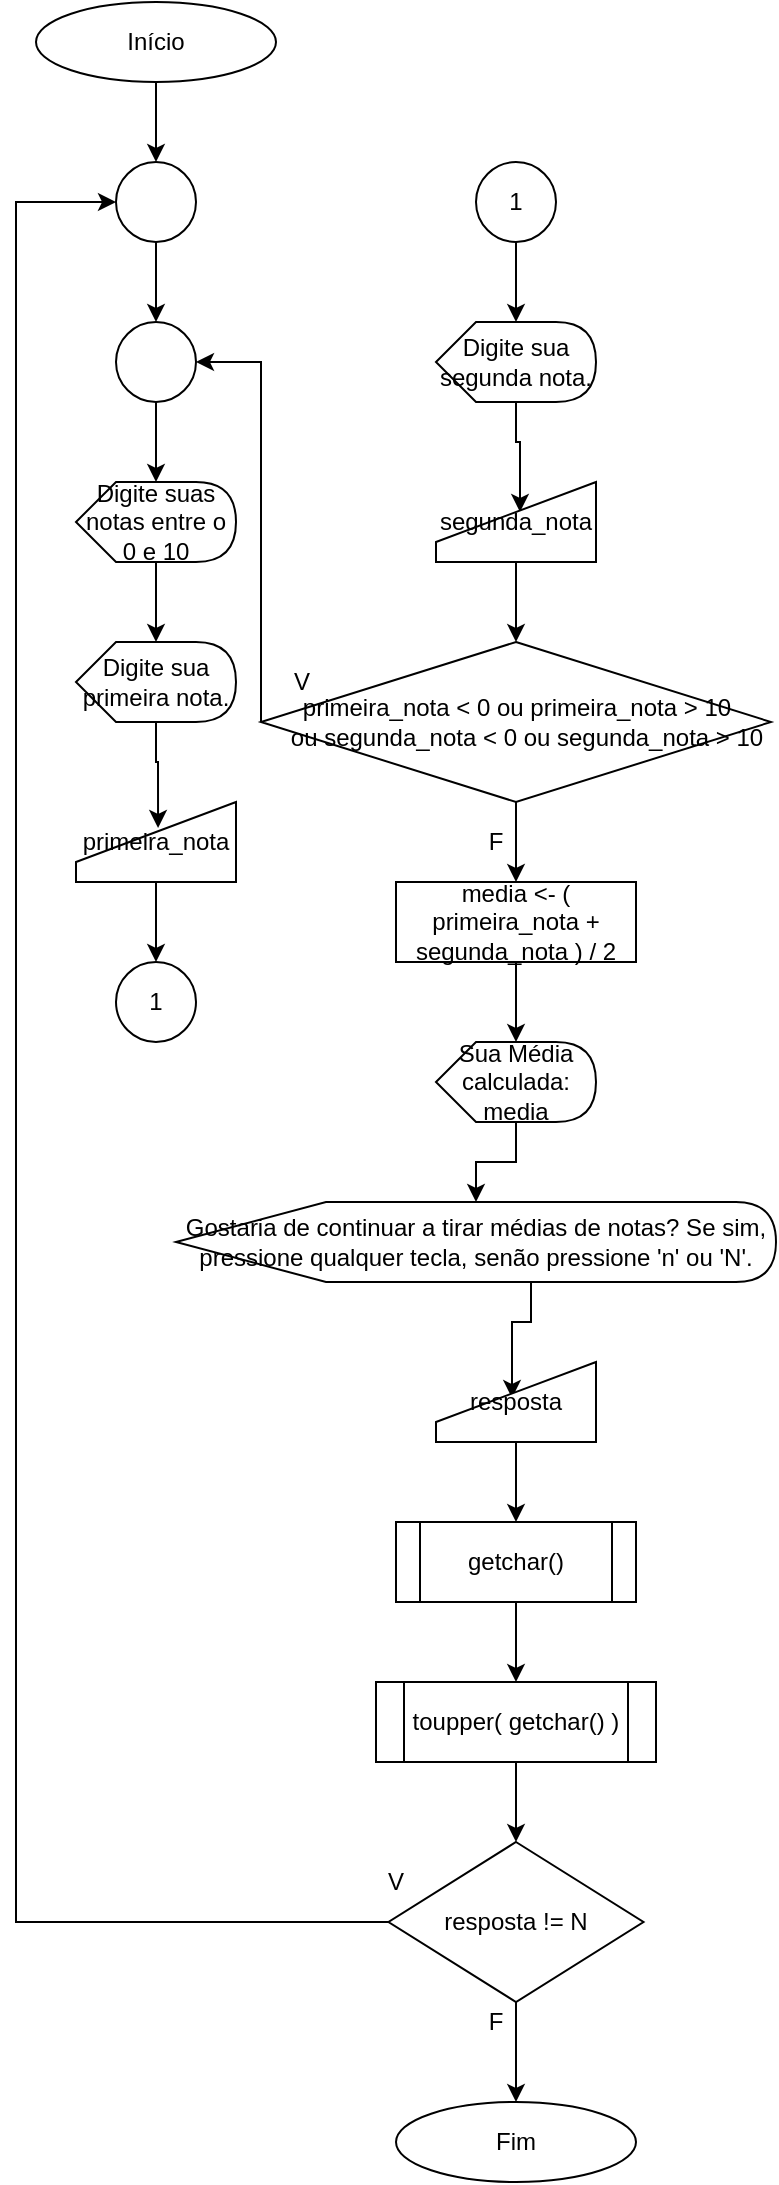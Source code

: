 <mxfile version="14.6.5" type="device"><diagram id="W6VK0LeZ9cDdLwYMBKki" name="Page-1"><mxGraphModel dx="1108" dy="1623" grid="1" gridSize="10" guides="1" tooltips="1" connect="1" arrows="1" fold="1" page="1" pageScale="1" pageWidth="827" pageHeight="1169" math="0" shadow="0"><root><mxCell id="0"/><mxCell id="1" parent="0"/><mxCell id="ce3xoAHuD-Hl04Nxp2AJ-39" style="edgeStyle=orthogonalEdgeStyle;rounded=0;orthogonalLoop=1;jettySize=auto;html=1;exitX=0.5;exitY=1;exitDx=0;exitDy=0;entryX=0.5;entryY=0;entryDx=0;entryDy=0;" parent="1" source="ce3xoAHuD-Hl04Nxp2AJ-1" target="ce3xoAHuD-Hl04Nxp2AJ-38" edge="1"><mxGeometry relative="1" as="geometry"/></mxCell><mxCell id="ce3xoAHuD-Hl04Nxp2AJ-1" value="Início" style="ellipse;whiteSpace=wrap;html=1;" parent="1" vertex="1"><mxGeometry x="80" y="-40" width="120" height="40" as="geometry"/></mxCell><mxCell id="ce3xoAHuD-Hl04Nxp2AJ-2" value="Fim" style="ellipse;whiteSpace=wrap;html=1;" parent="1" vertex="1"><mxGeometry x="260" y="1010" width="120" height="40" as="geometry"/></mxCell><mxCell id="ce3xoAHuD-Hl04Nxp2AJ-13" style="edgeStyle=orthogonalEdgeStyle;rounded=0;orthogonalLoop=1;jettySize=auto;html=1;exitX=0.5;exitY=1;exitDx=0;exitDy=0;" parent="1" source="ce3xoAHuD-Hl04Nxp2AJ-3" target="ce3xoAHuD-Hl04Nxp2AJ-4" edge="1"><mxGeometry relative="1" as="geometry"/></mxCell><mxCell id="ce3xoAHuD-Hl04Nxp2AJ-3" value="" style="ellipse;whiteSpace=wrap;html=1;aspect=fixed;" parent="1" vertex="1"><mxGeometry x="120" y="120" width="40" height="40" as="geometry"/></mxCell><mxCell id="ce3xoAHuD-Hl04Nxp2AJ-14" style="edgeStyle=orthogonalEdgeStyle;rounded=0;orthogonalLoop=1;jettySize=auto;html=1;exitX=0;exitY=0;exitDx=40;exitDy=40;exitPerimeter=0;entryX=0;entryY=0;entryDx=40;entryDy=0;entryPerimeter=0;" parent="1" source="ce3xoAHuD-Hl04Nxp2AJ-4" target="ce3xoAHuD-Hl04Nxp2AJ-5" edge="1"><mxGeometry relative="1" as="geometry"/></mxCell><mxCell id="ce3xoAHuD-Hl04Nxp2AJ-4" value="Digite suas notas entre o 0 e 10" style="shape=display;whiteSpace=wrap;html=1;" parent="1" vertex="1"><mxGeometry x="100" y="200" width="80" height="40" as="geometry"/></mxCell><mxCell id="ce3xoAHuD-Hl04Nxp2AJ-15" style="edgeStyle=orthogonalEdgeStyle;rounded=0;orthogonalLoop=1;jettySize=auto;html=1;exitX=0;exitY=0;exitDx=40;exitDy=40;exitPerimeter=0;entryX=0.513;entryY=0.325;entryDx=0;entryDy=0;entryPerimeter=0;" parent="1" source="ce3xoAHuD-Hl04Nxp2AJ-5" target="ce3xoAHuD-Hl04Nxp2AJ-6" edge="1"><mxGeometry relative="1" as="geometry"/></mxCell><mxCell id="ce3xoAHuD-Hl04Nxp2AJ-5" value="Digite sua primeira nota." style="shape=display;whiteSpace=wrap;html=1;" parent="1" vertex="1"><mxGeometry x="100" y="280" width="80" height="40" as="geometry"/></mxCell><mxCell id="ce3xoAHuD-Hl04Nxp2AJ-16" style="edgeStyle=orthogonalEdgeStyle;rounded=0;orthogonalLoop=1;jettySize=auto;html=1;exitX=0.5;exitY=1;exitDx=0;exitDy=0;entryX=0.5;entryY=0;entryDx=0;entryDy=0;" parent="1" source="ce3xoAHuD-Hl04Nxp2AJ-6" target="ce3xoAHuD-Hl04Nxp2AJ-9" edge="1"><mxGeometry relative="1" as="geometry"/></mxCell><mxCell id="ce3xoAHuD-Hl04Nxp2AJ-6" value="primeira_nota" style="shape=manualInput;whiteSpace=wrap;html=1;" parent="1" vertex="1"><mxGeometry x="100" y="360" width="80" height="40" as="geometry"/></mxCell><mxCell id="ce3xoAHuD-Hl04Nxp2AJ-18" style="edgeStyle=orthogonalEdgeStyle;rounded=0;orthogonalLoop=1;jettySize=auto;html=1;exitX=0;exitY=0;exitDx=40;exitDy=40;exitPerimeter=0;entryX=0.525;entryY=0.375;entryDx=0;entryDy=0;entryPerimeter=0;" parent="1" source="ce3xoAHuD-Hl04Nxp2AJ-7" target="ce3xoAHuD-Hl04Nxp2AJ-8" edge="1"><mxGeometry relative="1" as="geometry"/></mxCell><mxCell id="ce3xoAHuD-Hl04Nxp2AJ-7" value="Digite sua segunda nota." style="shape=display;whiteSpace=wrap;html=1;" parent="1" vertex="1"><mxGeometry x="280" y="120" width="80" height="40" as="geometry"/></mxCell><mxCell id="ce3xoAHuD-Hl04Nxp2AJ-19" style="edgeStyle=orthogonalEdgeStyle;rounded=0;orthogonalLoop=1;jettySize=auto;html=1;exitX=0.5;exitY=1;exitDx=0;exitDy=0;entryX=0.5;entryY=0;entryDx=0;entryDy=0;" parent="1" source="ce3xoAHuD-Hl04Nxp2AJ-8" target="ce3xoAHuD-Hl04Nxp2AJ-11" edge="1"><mxGeometry relative="1" as="geometry"/></mxCell><mxCell id="ce3xoAHuD-Hl04Nxp2AJ-8" value="segunda_nota" style="shape=manualInput;whiteSpace=wrap;html=1;" parent="1" vertex="1"><mxGeometry x="280" y="200" width="80" height="40" as="geometry"/></mxCell><mxCell id="ce3xoAHuD-Hl04Nxp2AJ-9" value="1" style="ellipse;whiteSpace=wrap;html=1;aspect=fixed;" parent="1" vertex="1"><mxGeometry x="120" y="440" width="40" height="40" as="geometry"/></mxCell><mxCell id="ce3xoAHuD-Hl04Nxp2AJ-17" style="edgeStyle=orthogonalEdgeStyle;rounded=0;orthogonalLoop=1;jettySize=auto;html=1;exitX=0.5;exitY=1;exitDx=0;exitDy=0;entryX=0;entryY=0;entryDx=40;entryDy=0;entryPerimeter=0;" parent="1" source="ce3xoAHuD-Hl04Nxp2AJ-10" target="ce3xoAHuD-Hl04Nxp2AJ-7" edge="1"><mxGeometry relative="1" as="geometry"/></mxCell><mxCell id="ce3xoAHuD-Hl04Nxp2AJ-10" value="1" style="ellipse;whiteSpace=wrap;html=1;aspect=fixed;" parent="1" vertex="1"><mxGeometry x="300" y="40" width="40" height="40" as="geometry"/></mxCell><mxCell id="ce3xoAHuD-Hl04Nxp2AJ-25" style="edgeStyle=orthogonalEdgeStyle;rounded=0;orthogonalLoop=1;jettySize=auto;html=1;exitX=0;exitY=0.5;exitDx=0;exitDy=0;entryX=1;entryY=0.5;entryDx=0;entryDy=0;" parent="1" source="ce3xoAHuD-Hl04Nxp2AJ-11" target="ce3xoAHuD-Hl04Nxp2AJ-3" edge="1"><mxGeometry relative="1" as="geometry"><Array as="points"><mxPoint x="193" y="140"/></Array></mxGeometry></mxCell><mxCell id="ce3xoAHuD-Hl04Nxp2AJ-28" style="edgeStyle=orthogonalEdgeStyle;rounded=0;orthogonalLoop=1;jettySize=auto;html=1;exitX=0.5;exitY=1;exitDx=0;exitDy=0;entryX=0.5;entryY=0;entryDx=0;entryDy=0;" parent="1" source="ce3xoAHuD-Hl04Nxp2AJ-11" target="ce3xoAHuD-Hl04Nxp2AJ-20" edge="1"><mxGeometry relative="1" as="geometry"/></mxCell><mxCell id="ce3xoAHuD-Hl04Nxp2AJ-11" value="&lt;div&gt;primeira_nota &amp;lt; 0 ou primeira_nota &amp;gt; 10&lt;/div&gt;&lt;div&gt;&lt;span&gt;&#9;&#9;&lt;/span&gt;&amp;nbsp; &amp;nbsp;ou segunda_nota &amp;lt; 0 ou segunda_nota &amp;gt; 10&lt;/div&gt;" style="rhombus;whiteSpace=wrap;html=1;" parent="1" vertex="1"><mxGeometry x="192.5" y="280" width="255" height="80" as="geometry"/></mxCell><mxCell id="ce3xoAHuD-Hl04Nxp2AJ-23" style="edgeStyle=orthogonalEdgeStyle;rounded=0;orthogonalLoop=1;jettySize=auto;html=1;exitX=0.5;exitY=1;exitDx=0;exitDy=0;entryX=0;entryY=0;entryDx=40;entryDy=0;entryPerimeter=0;" parent="1" source="ce3xoAHuD-Hl04Nxp2AJ-20" target="ce3xoAHuD-Hl04Nxp2AJ-21" edge="1"><mxGeometry relative="1" as="geometry"/></mxCell><mxCell id="ce3xoAHuD-Hl04Nxp2AJ-20" value="media &amp;lt;- ( primeira_nota + segunda_nota ) / 2" style="rounded=0;whiteSpace=wrap;html=1;" parent="1" vertex="1"><mxGeometry x="260" y="400" width="120" height="40" as="geometry"/></mxCell><mxCell id="ce3xoAHuD-Hl04Nxp2AJ-31" style="edgeStyle=orthogonalEdgeStyle;rounded=0;orthogonalLoop=1;jettySize=auto;html=1;exitX=0;exitY=0;exitDx=40;exitDy=40;exitPerimeter=0;" parent="1" source="ce3xoAHuD-Hl04Nxp2AJ-21" target="ce3xoAHuD-Hl04Nxp2AJ-29" edge="1"><mxGeometry relative="1" as="geometry"/></mxCell><mxCell id="ce3xoAHuD-Hl04Nxp2AJ-21" value="Sua Média calculada: media" style="shape=display;whiteSpace=wrap;html=1;" parent="1" vertex="1"><mxGeometry x="280" y="480" width="80" height="40" as="geometry"/></mxCell><mxCell id="ce3xoAHuD-Hl04Nxp2AJ-26" value="V" style="text;html=1;strokeColor=none;fillColor=none;align=center;verticalAlign=middle;whiteSpace=wrap;rounded=0;" parent="1" vertex="1"><mxGeometry x="192.5" y="290" width="40" height="20" as="geometry"/></mxCell><mxCell id="ce3xoAHuD-Hl04Nxp2AJ-27" value="F" style="text;html=1;strokeColor=none;fillColor=none;align=center;verticalAlign=middle;whiteSpace=wrap;rounded=0;" parent="1" vertex="1"><mxGeometry x="290" y="370" width="40" height="20" as="geometry"/></mxCell><mxCell id="ce3xoAHuD-Hl04Nxp2AJ-32" style="edgeStyle=orthogonalEdgeStyle;rounded=0;orthogonalLoop=1;jettySize=auto;html=1;exitX=0;exitY=0;exitDx=177.5;exitDy=40;exitPerimeter=0;entryX=0.475;entryY=0.45;entryDx=0;entryDy=0;entryPerimeter=0;" parent="1" source="ce3xoAHuD-Hl04Nxp2AJ-29" target="ce3xoAHuD-Hl04Nxp2AJ-30" edge="1"><mxGeometry relative="1" as="geometry"/></mxCell><mxCell id="ce3xoAHuD-Hl04Nxp2AJ-29" value="Gostaria de continuar a tirar médias de notas? Se sim, pressione qualquer tecla, senão pressione 'n' ou 'N'." style="shape=display;whiteSpace=wrap;html=1;" parent="1" vertex="1"><mxGeometry x="150" y="560" width="300" height="40" as="geometry"/></mxCell><mxCell id="lESntZND1x3YI7c-06e5-4" style="edgeStyle=orthogonalEdgeStyle;rounded=0;orthogonalLoop=1;jettySize=auto;html=1;exitX=0.5;exitY=1;exitDx=0;exitDy=0;entryX=0.5;entryY=0;entryDx=0;entryDy=0;" parent="1" source="ce3xoAHuD-Hl04Nxp2AJ-30" target="lESntZND1x3YI7c-06e5-2" edge="1"><mxGeometry relative="1" as="geometry"/></mxCell><mxCell id="ce3xoAHuD-Hl04Nxp2AJ-30" value="resposta" style="shape=manualInput;whiteSpace=wrap;html=1;" parent="1" vertex="1"><mxGeometry x="280" y="640" width="80" height="40" as="geometry"/></mxCell><mxCell id="ce3xoAHuD-Hl04Nxp2AJ-35" style="edgeStyle=orthogonalEdgeStyle;rounded=0;orthogonalLoop=1;jettySize=auto;html=1;exitX=0.5;exitY=1;exitDx=0;exitDy=0;entryX=0.5;entryY=0;entryDx=0;entryDy=0;" parent="1" source="ce3xoAHuD-Hl04Nxp2AJ-33" target="ce3xoAHuD-Hl04Nxp2AJ-2" edge="1"><mxGeometry relative="1" as="geometry"/></mxCell><mxCell id="ce3xoAHuD-Hl04Nxp2AJ-41" style="edgeStyle=orthogonalEdgeStyle;rounded=0;orthogonalLoop=1;jettySize=auto;html=1;exitX=0;exitY=0.5;exitDx=0;exitDy=0;entryX=0;entryY=0.5;entryDx=0;entryDy=0;" parent="1" source="ce3xoAHuD-Hl04Nxp2AJ-33" target="ce3xoAHuD-Hl04Nxp2AJ-38" edge="1"><mxGeometry relative="1" as="geometry"><Array as="points"><mxPoint x="70" y="920"/><mxPoint x="70" y="60"/></Array></mxGeometry></mxCell><mxCell id="ce3xoAHuD-Hl04Nxp2AJ-33" value="resposta != N" style="rhombus;whiteSpace=wrap;html=1;" parent="1" vertex="1"><mxGeometry x="256.25" y="880" width="127.5" height="80" as="geometry"/></mxCell><mxCell id="ce3xoAHuD-Hl04Nxp2AJ-36" value="V" style="text;html=1;strokeColor=none;fillColor=none;align=center;verticalAlign=middle;whiteSpace=wrap;rounded=0;" parent="1" vertex="1"><mxGeometry x="240" y="890" width="40" height="20" as="geometry"/></mxCell><mxCell id="ce3xoAHuD-Hl04Nxp2AJ-37" value="F" style="text;html=1;strokeColor=none;fillColor=none;align=center;verticalAlign=middle;whiteSpace=wrap;rounded=0;" parent="1" vertex="1"><mxGeometry x="290" y="960" width="40" height="20" as="geometry"/></mxCell><mxCell id="ce3xoAHuD-Hl04Nxp2AJ-40" style="edgeStyle=orthogonalEdgeStyle;rounded=0;orthogonalLoop=1;jettySize=auto;html=1;exitX=0.5;exitY=1;exitDx=0;exitDy=0;entryX=0.5;entryY=0;entryDx=0;entryDy=0;" parent="1" source="ce3xoAHuD-Hl04Nxp2AJ-38" target="ce3xoAHuD-Hl04Nxp2AJ-3" edge="1"><mxGeometry relative="1" as="geometry"/></mxCell><mxCell id="ce3xoAHuD-Hl04Nxp2AJ-38" value="" style="ellipse;whiteSpace=wrap;html=1;aspect=fixed;" parent="1" vertex="1"><mxGeometry x="120" y="40" width="40" height="40" as="geometry"/></mxCell><mxCell id="lESntZND1x3YI7c-06e5-5" style="edgeStyle=orthogonalEdgeStyle;rounded=0;orthogonalLoop=1;jettySize=auto;html=1;exitX=0.5;exitY=1;exitDx=0;exitDy=0;entryX=0.5;entryY=0;entryDx=0;entryDy=0;" parent="1" source="lESntZND1x3YI7c-06e5-2" target="lESntZND1x3YI7c-06e5-3" edge="1"><mxGeometry relative="1" as="geometry"/></mxCell><mxCell id="lESntZND1x3YI7c-06e5-2" value="getchar()" style="shape=process;whiteSpace=wrap;html=1;backgroundOutline=1;" parent="1" vertex="1"><mxGeometry x="260" y="720" width="120" height="40" as="geometry"/></mxCell><mxCell id="lESntZND1x3YI7c-06e5-6" style="edgeStyle=orthogonalEdgeStyle;rounded=0;orthogonalLoop=1;jettySize=auto;html=1;exitX=0.5;exitY=1;exitDx=0;exitDy=0;entryX=0.5;entryY=0;entryDx=0;entryDy=0;" parent="1" source="lESntZND1x3YI7c-06e5-3" target="ce3xoAHuD-Hl04Nxp2AJ-33" edge="1"><mxGeometry relative="1" as="geometry"/></mxCell><mxCell id="lESntZND1x3YI7c-06e5-3" value="toupper( getchar() )" style="shape=process;whiteSpace=wrap;html=1;backgroundOutline=1;" parent="1" vertex="1"><mxGeometry x="250" y="800" width="140" height="40" as="geometry"/></mxCell></root></mxGraphModel></diagram></mxfile>